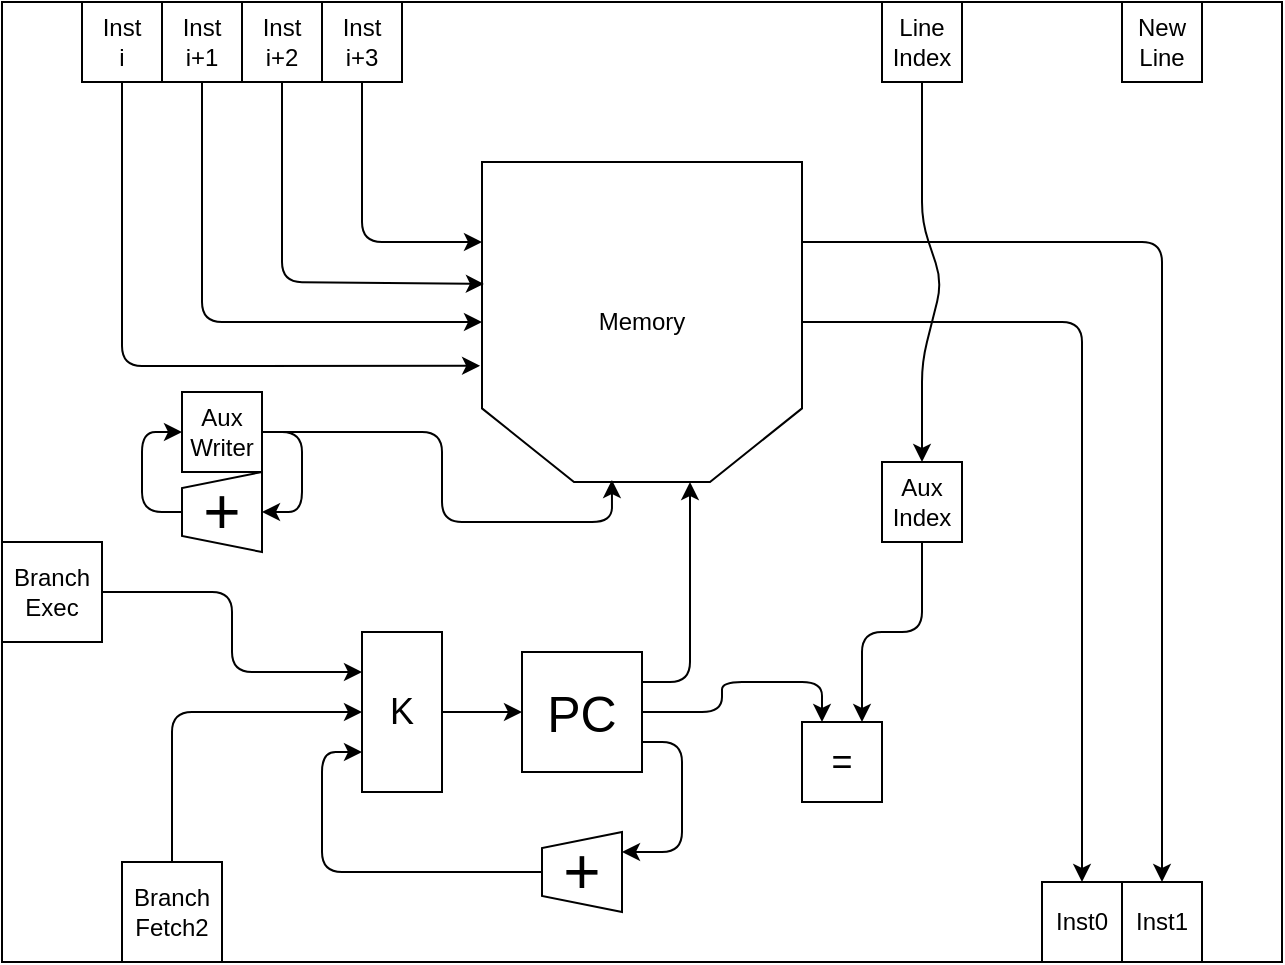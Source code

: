 <mxfile version="12.2.2" type="github" pages="1"><diagram id="rqf7lnbeEpd9njd3K11h" name="Page-1"><mxGraphModel dx="854" dy="456" grid="1" gridSize="10" guides="1" tooltips="1" connect="1" arrows="1" fold="1" page="1" pageScale="1" pageWidth="827" pageHeight="1169" math="0" shadow="0"><root><mxCell id="0"/><mxCell id="1" parent="0"/><mxCell id="9C-M-rWcRn2ACBWdOzfR-1" value="" style="rounded=0;whiteSpace=wrap;html=1;" vertex="1" parent="1"><mxGeometry x="40" y="40" width="640" height="480" as="geometry"/></mxCell><mxCell id="9C-M-rWcRn2ACBWdOzfR-3" value="Memory" style="shape=loopLimit;whiteSpace=wrap;html=1;direction=west;size=46;" vertex="1" parent="1"><mxGeometry x="280" y="120" width="160" height="160" as="geometry"/></mxCell><mxCell id="9C-M-rWcRn2ACBWdOzfR-9" value="Inst&lt;br&gt;i+3" style="whiteSpace=wrap;html=1;aspect=fixed;" vertex="1" parent="1"><mxGeometry x="200" y="40" width="40" height="40" as="geometry"/></mxCell><mxCell id="9C-M-rWcRn2ACBWdOzfR-10" value="" style="endArrow=classic;html=1;exitX=0.5;exitY=1;exitDx=0;exitDy=0;entryX=1.006;entryY=0.363;entryDx=0;entryDy=0;entryPerimeter=0;" edge="1" parent="1" source="9C-M-rWcRn2ACBWdOzfR-13" target="9C-M-rWcRn2ACBWdOzfR-3"><mxGeometry width="50" height="50" relative="1" as="geometry"><mxPoint x="70" y="430" as="sourcePoint"/><mxPoint x="90" y="420" as="targetPoint"/><Array as="points"><mxPoint x="100" y="222"/></Array></mxGeometry></mxCell><mxCell id="9C-M-rWcRn2ACBWdOzfR-11" value="Inst&lt;br&gt;i+2" style="whiteSpace=wrap;html=1;aspect=fixed;" vertex="1" parent="1"><mxGeometry x="160" y="40" width="40" height="40" as="geometry"/></mxCell><mxCell id="9C-M-rWcRn2ACBWdOzfR-12" value="Inst&lt;br&gt;i+1" style="whiteSpace=wrap;html=1;aspect=fixed;" vertex="1" parent="1"><mxGeometry x="120" y="40" width="40" height="40" as="geometry"/></mxCell><mxCell id="9C-M-rWcRn2ACBWdOzfR-13" value="Inst&lt;br&gt;i" style="whiteSpace=wrap;html=1;aspect=fixed;" vertex="1" parent="1"><mxGeometry x="80" y="40" width="40" height="40" as="geometry"/></mxCell><mxCell id="9C-M-rWcRn2ACBWdOzfR-14" value="" style="endArrow=classic;html=1;exitX=0.5;exitY=1;exitDx=0;exitDy=0;entryX=1;entryY=0.5;entryDx=0;entryDy=0;" edge="1" parent="1" source="9C-M-rWcRn2ACBWdOzfR-12" target="9C-M-rWcRn2ACBWdOzfR-3"><mxGeometry width="50" height="50" relative="1" as="geometry"><mxPoint x="40" y="470" as="sourcePoint"/><mxPoint x="90" y="420" as="targetPoint"/><Array as="points"><mxPoint x="140" y="200"/></Array></mxGeometry></mxCell><mxCell id="9C-M-rWcRn2ACBWdOzfR-15" value="" style="endArrow=classic;html=1;exitX=0.5;exitY=1;exitDx=0;exitDy=0;entryX=1;entryY=0.75;entryDx=0;entryDy=0;" edge="1" parent="1" source="9C-M-rWcRn2ACBWdOzfR-9" target="9C-M-rWcRn2ACBWdOzfR-3"><mxGeometry width="50" height="50" relative="1" as="geometry"><mxPoint x="40" y="470" as="sourcePoint"/><mxPoint x="90" y="420" as="targetPoint"/><Array as="points"><mxPoint x="220" y="160"/></Array></mxGeometry></mxCell><mxCell id="9C-M-rWcRn2ACBWdOzfR-16" value="" style="endArrow=classic;html=1;exitX=0.5;exitY=1;exitDx=0;exitDy=0;entryX=0.994;entryY=0.619;entryDx=0;entryDy=0;entryPerimeter=0;" edge="1" parent="1" source="9C-M-rWcRn2ACBWdOzfR-11" target="9C-M-rWcRn2ACBWdOzfR-3"><mxGeometry width="50" height="50" relative="1" as="geometry"><mxPoint x="40" y="470" as="sourcePoint"/><mxPoint x="90" y="420" as="targetPoint"/><Array as="points"><mxPoint x="180" y="180"/></Array></mxGeometry></mxCell><mxCell id="9C-M-rWcRn2ACBWdOzfR-17" value="" style="endArrow=classic;html=1;exitX=0;exitY=0.5;exitDx=0;exitDy=0;entryX=0.5;entryY=0;entryDx=0;entryDy=0;" edge="1" parent="1" source="9C-M-rWcRn2ACBWdOzfR-3" target="9C-M-rWcRn2ACBWdOzfR-20"><mxGeometry width="50" height="50" relative="1" as="geometry"><mxPoint x="120" y="470" as="sourcePoint"/><mxPoint x="130" y="460" as="targetPoint"/><Array as="points"><mxPoint x="580" y="200"/></Array></mxGeometry></mxCell><mxCell id="9C-M-rWcRn2ACBWdOzfR-19" value="Inst1" style="whiteSpace=wrap;html=1;aspect=fixed;" vertex="1" parent="1"><mxGeometry x="600" y="480" width="40" height="40" as="geometry"/></mxCell><mxCell id="9C-M-rWcRn2ACBWdOzfR-20" value="Inst0" style="whiteSpace=wrap;html=1;aspect=fixed;" vertex="1" parent="1"><mxGeometry x="560" y="480" width="40" height="40" as="geometry"/></mxCell><mxCell id="9C-M-rWcRn2ACBWdOzfR-21" value="" style="endArrow=classic;html=1;exitX=0;exitY=0.75;exitDx=0;exitDy=0;entryX=0.5;entryY=0;entryDx=0;entryDy=0;" edge="1" parent="1" source="9C-M-rWcRn2ACBWdOzfR-3" target="9C-M-rWcRn2ACBWdOzfR-19"><mxGeometry width="50" height="50" relative="1" as="geometry"><mxPoint x="120" y="470" as="sourcePoint"/><mxPoint x="170" y="420" as="targetPoint"/><Array as="points"><mxPoint x="620" y="160"/></Array></mxGeometry></mxCell><mxCell id="9C-M-rWcRn2ACBWdOzfR-35" style="edgeStyle=orthogonalEdgeStyle;rounded=1;orthogonalLoop=1;jettySize=auto;html=1;exitX=1;exitY=0.75;exitDx=0;exitDy=0;entryX=0.75;entryY=1;entryDx=0;entryDy=0;" edge="1" parent="1" source="9C-M-rWcRn2ACBWdOzfR-22" target="9C-M-rWcRn2ACBWdOzfR-28"><mxGeometry relative="1" as="geometry"/></mxCell><mxCell id="9C-M-rWcRn2ACBWdOzfR-39" style="edgeStyle=orthogonalEdgeStyle;rounded=1;orthogonalLoop=1;jettySize=auto;html=1;exitX=1;exitY=0.25;exitDx=0;exitDy=0;entryX=0.344;entryY=0;entryDx=0;entryDy=0;entryPerimeter=0;" edge="1" parent="1" source="9C-M-rWcRn2ACBWdOzfR-22" target="9C-M-rWcRn2ACBWdOzfR-3"><mxGeometry relative="1" as="geometry"><mxPoint x="384" y="290" as="targetPoint"/><Array as="points"><mxPoint x="384" y="380"/></Array></mxGeometry></mxCell><mxCell id="9C-M-rWcRn2ACBWdOzfR-50" style="edgeStyle=orthogonalEdgeStyle;rounded=1;orthogonalLoop=1;jettySize=auto;html=1;exitX=1;exitY=0.5;exitDx=0;exitDy=0;entryX=0.25;entryY=0;entryDx=0;entryDy=0;" edge="1" parent="1" source="9C-M-rWcRn2ACBWdOzfR-22" target="9C-M-rWcRn2ACBWdOzfR-52"><mxGeometry relative="1" as="geometry"><mxPoint x="410" y="592" as="targetPoint"/></mxGeometry></mxCell><mxCell id="9C-M-rWcRn2ACBWdOzfR-22" value="&lt;font style=&quot;font-size: 25px&quot;&gt;PC&lt;/font&gt;" style="whiteSpace=wrap;html=1;aspect=fixed;" vertex="1" parent="1"><mxGeometry x="300" y="365" width="60" height="60" as="geometry"/></mxCell><mxCell id="9C-M-rWcRn2ACBWdOzfR-23" value="Line&lt;br&gt;Index" style="whiteSpace=wrap;html=1;aspect=fixed;" vertex="1" parent="1"><mxGeometry x="480" y="40" width="40" height="40" as="geometry"/></mxCell><mxCell id="9C-M-rWcRn2ACBWdOzfR-51" style="edgeStyle=orthogonalEdgeStyle;rounded=1;orthogonalLoop=1;jettySize=auto;html=1;exitX=0.5;exitY=1;exitDx=0;exitDy=0;entryX=0.75;entryY=0;entryDx=0;entryDy=0;" edge="1" parent="1" source="9C-M-rWcRn2ACBWdOzfR-24" target="9C-M-rWcRn2ACBWdOzfR-52"><mxGeometry relative="1" as="geometry"><mxPoint x="440" y="590" as="targetPoint"/></mxGeometry></mxCell><mxCell id="9C-M-rWcRn2ACBWdOzfR-24" value="Aux&lt;br&gt;Index" style="whiteSpace=wrap;html=1;aspect=fixed;" vertex="1" parent="1"><mxGeometry x="480" y="270" width="40" height="40" as="geometry"/></mxCell><mxCell id="9C-M-rWcRn2ACBWdOzfR-25" value="" style="endArrow=classic;html=1;entryX=0.5;entryY=0;entryDx=0;entryDy=0;exitX=0.5;exitY=1;exitDx=0;exitDy=0;" edge="1" parent="1" source="9C-M-rWcRn2ACBWdOzfR-23" target="9C-M-rWcRn2ACBWdOzfR-24"><mxGeometry width="50" height="50" relative="1" as="geometry"><mxPoint x="440" y="591" as="sourcePoint"/><mxPoint x="490" y="541" as="targetPoint"/><Array as="points"><mxPoint x="500" y="150"/><mxPoint x="510" y="180"/><mxPoint x="500" y="220"/></Array></mxGeometry></mxCell><mxCell id="9C-M-rWcRn2ACBWdOzfR-38" style="edgeStyle=orthogonalEdgeStyle;rounded=1;orthogonalLoop=1;jettySize=auto;html=1;exitX=1;exitY=0.5;exitDx=0;exitDy=0;entryX=0;entryY=0.25;entryDx=0;entryDy=0;" edge="1" parent="1" source="9C-M-rWcRn2ACBWdOzfR-26" target="9C-M-rWcRn2ACBWdOzfR-31"><mxGeometry relative="1" as="geometry"/></mxCell><mxCell id="9C-M-rWcRn2ACBWdOzfR-26" value="Branch&lt;br&gt;Exec" style="whiteSpace=wrap;html=1;aspect=fixed;" vertex="1" parent="1"><mxGeometry x="40" y="310" width="50" height="50" as="geometry"/></mxCell><mxCell id="9C-M-rWcRn2ACBWdOzfR-37" style="edgeStyle=orthogonalEdgeStyle;rounded=1;orthogonalLoop=1;jettySize=auto;html=1;exitX=0.5;exitY=0;exitDx=0;exitDy=0;entryX=0;entryY=0.5;entryDx=0;entryDy=0;" edge="1" parent="1" source="9C-M-rWcRn2ACBWdOzfR-27" target="9C-M-rWcRn2ACBWdOzfR-31"><mxGeometry relative="1" as="geometry"/></mxCell><mxCell id="9C-M-rWcRn2ACBWdOzfR-27" value="Branch&lt;br&gt;Fetch2" style="whiteSpace=wrap;html=1;aspect=fixed;" vertex="1" parent="1"><mxGeometry x="100" y="470" width="50" height="50" as="geometry"/></mxCell><mxCell id="9C-M-rWcRn2ACBWdOzfR-34" style="edgeStyle=orthogonalEdgeStyle;rounded=1;orthogonalLoop=1;jettySize=auto;html=1;exitX=0.5;exitY=0;exitDx=0;exitDy=0;entryX=0;entryY=0.75;entryDx=0;entryDy=0;" edge="1" parent="1" source="9C-M-rWcRn2ACBWdOzfR-28" target="9C-M-rWcRn2ACBWdOzfR-31"><mxGeometry relative="1" as="geometry"/></mxCell><mxCell id="9C-M-rWcRn2ACBWdOzfR-28" value="&lt;font style=&quot;font-size: 32px&quot;&gt;+&lt;/font&gt;" style="shape=trapezoid;perimeter=trapezoidPerimeter;whiteSpace=wrap;html=1;direction=north;" vertex="1" parent="1"><mxGeometry x="310" y="455" width="40" height="40" as="geometry"/></mxCell><mxCell id="9C-M-rWcRn2ACBWdOzfR-33" value="" style="edgeStyle=orthogonalEdgeStyle;rounded=1;orthogonalLoop=1;jettySize=auto;html=1;" edge="1" parent="1" source="9C-M-rWcRn2ACBWdOzfR-31" target="9C-M-rWcRn2ACBWdOzfR-22"><mxGeometry relative="1" as="geometry"/></mxCell><mxCell id="9C-M-rWcRn2ACBWdOzfR-31" value="&lt;font style=&quot;font-size: 18px&quot;&gt;K&lt;/font&gt;" style="rounded=0;whiteSpace=wrap;html=1;" vertex="1" parent="1"><mxGeometry x="220" y="355" width="40" height="80" as="geometry"/></mxCell><mxCell id="9C-M-rWcRn2ACBWdOzfR-45" style="edgeStyle=orthogonalEdgeStyle;rounded=1;orthogonalLoop=1;jettySize=auto;html=1;exitX=0.5;exitY=0;exitDx=0;exitDy=0;entryX=0;entryY=0.5;entryDx=0;entryDy=0;" edge="1" parent="1" source="9C-M-rWcRn2ACBWdOzfR-42" target="9C-M-rWcRn2ACBWdOzfR-43"><mxGeometry relative="1" as="geometry"/></mxCell><mxCell id="9C-M-rWcRn2ACBWdOzfR-42" value="&lt;font style=&quot;font-size: 32px&quot;&gt;+&lt;/font&gt;" style="shape=trapezoid;perimeter=trapezoidPerimeter;whiteSpace=wrap;html=1;direction=north;" vertex="1" parent="1"><mxGeometry x="130" y="275" width="40" height="40" as="geometry"/></mxCell><mxCell id="9C-M-rWcRn2ACBWdOzfR-44" style="edgeStyle=orthogonalEdgeStyle;rounded=1;orthogonalLoop=1;jettySize=auto;html=1;exitX=1;exitY=0.5;exitDx=0;exitDy=0;entryX=0.5;entryY=1;entryDx=0;entryDy=0;" edge="1" parent="1" source="9C-M-rWcRn2ACBWdOzfR-43" target="9C-M-rWcRn2ACBWdOzfR-42"><mxGeometry relative="1" as="geometry"/></mxCell><mxCell id="9C-M-rWcRn2ACBWdOzfR-49" style="edgeStyle=orthogonalEdgeStyle;rounded=1;orthogonalLoop=1;jettySize=auto;html=1;exitX=1;exitY=0.5;exitDx=0;exitDy=0;entryX=0.594;entryY=0.006;entryDx=0;entryDy=0;entryPerimeter=0;" edge="1" parent="1" source="9C-M-rWcRn2ACBWdOzfR-43" target="9C-M-rWcRn2ACBWdOzfR-3"><mxGeometry relative="1" as="geometry"><mxPoint x="345" y="290" as="targetPoint"/><Array as="points"><mxPoint x="260" y="255"/><mxPoint x="260" y="300"/><mxPoint x="345" y="300"/></Array></mxGeometry></mxCell><mxCell id="9C-M-rWcRn2ACBWdOzfR-43" value="Aux&lt;br&gt;Writer" style="whiteSpace=wrap;html=1;aspect=fixed;" vertex="1" parent="1"><mxGeometry x="130" y="235" width="40" height="40" as="geometry"/></mxCell><mxCell id="9C-M-rWcRn2ACBWdOzfR-52" value="&lt;font style=&quot;font-size: 18px&quot;&gt;=&lt;br&gt;&lt;/font&gt;" style="rounded=0;whiteSpace=wrap;html=1;" vertex="1" parent="1"><mxGeometry x="440" y="400" width="40" height="40" as="geometry"/></mxCell><mxCell id="9C-M-rWcRn2ACBWdOzfR-53" value="New&lt;br&gt;Line" style="whiteSpace=wrap;html=1;aspect=fixed;" vertex="1" parent="1"><mxGeometry x="600" y="40" width="40" height="40" as="geometry"/></mxCell></root></mxGraphModel></diagram></mxfile>